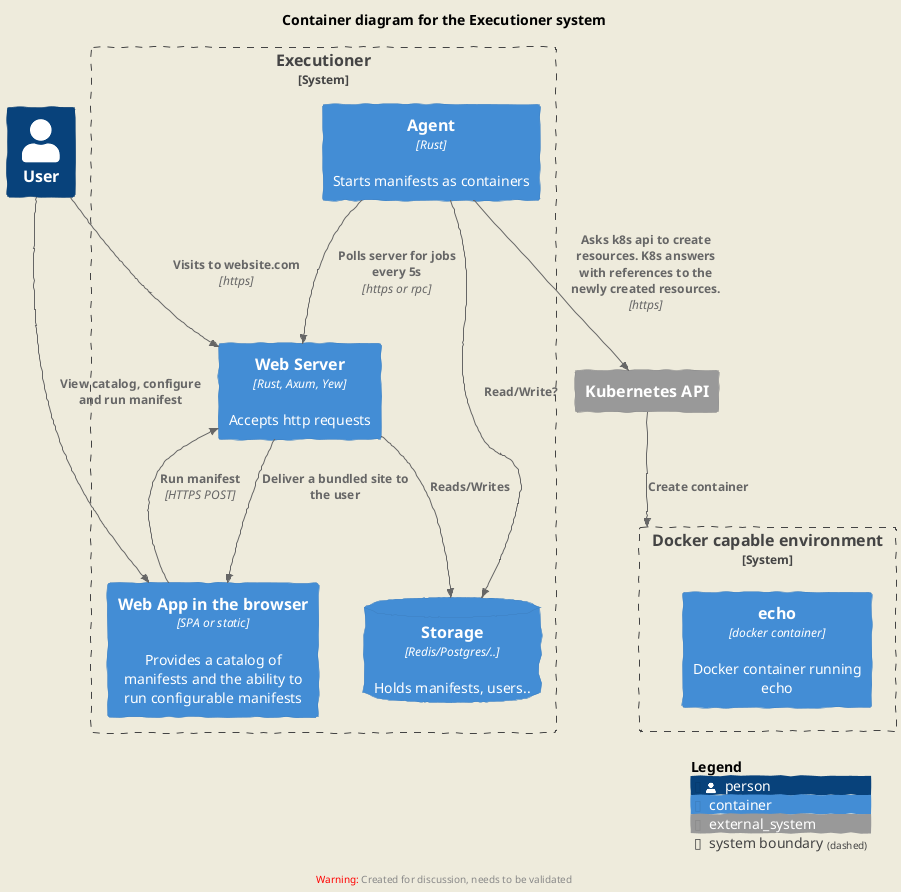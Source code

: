 @startuml
!include <C4/C4_Container>
    LAYOUT_AS_SKETCH()
    title Container diagram for the Executioner system
    Person(user, "User")

    System_Boundary(c1, "Executioner") {
        Container(web_server, "Web Server", "Rust, Axum, Yew", "Accepts http requests")
        Container(web_app, "Web App in the browser", "SPA or static", "Provides a catalog of manifests and the ability to run configurable manifests")
        Container(agent, "Agent", "Rust", "Starts manifests as containers")
        ContainerDb(database, "Storage", "Redis/Postgres/..", "Holds manifests, users..")
    }

    System_Boundary(c2, "Docker capable environment") {
        Container(docker_container1, "echo", "docker container", "Docker container running echo")
    }

    System_Ext(k8s, "Kubernetes API", "")

    Rel(user, web_server, "Visits to website.com", "https")
    Rel(web_server, database, "Reads/Writes")
    Rel(web_server, web_app, "Deliver a bundled site to the user")
    Rel(web_app, web_server, "Run manifest", "HTTPS POST")
    Rel(user, web_app, "View catalog, configure and run manifest")
    Rel(agent, web_server, "Polls server for jobs every 5s", "https or rpc")
    Rel(agent, k8s, "Asks k8s api to create resources. K8s answers with references to the newly created resources.", "https")
    Rel(agent, database, "Read/Write?")
    Rel(k8s, c2, "Create container")
    SHOW_LEGEND()
@enduml
